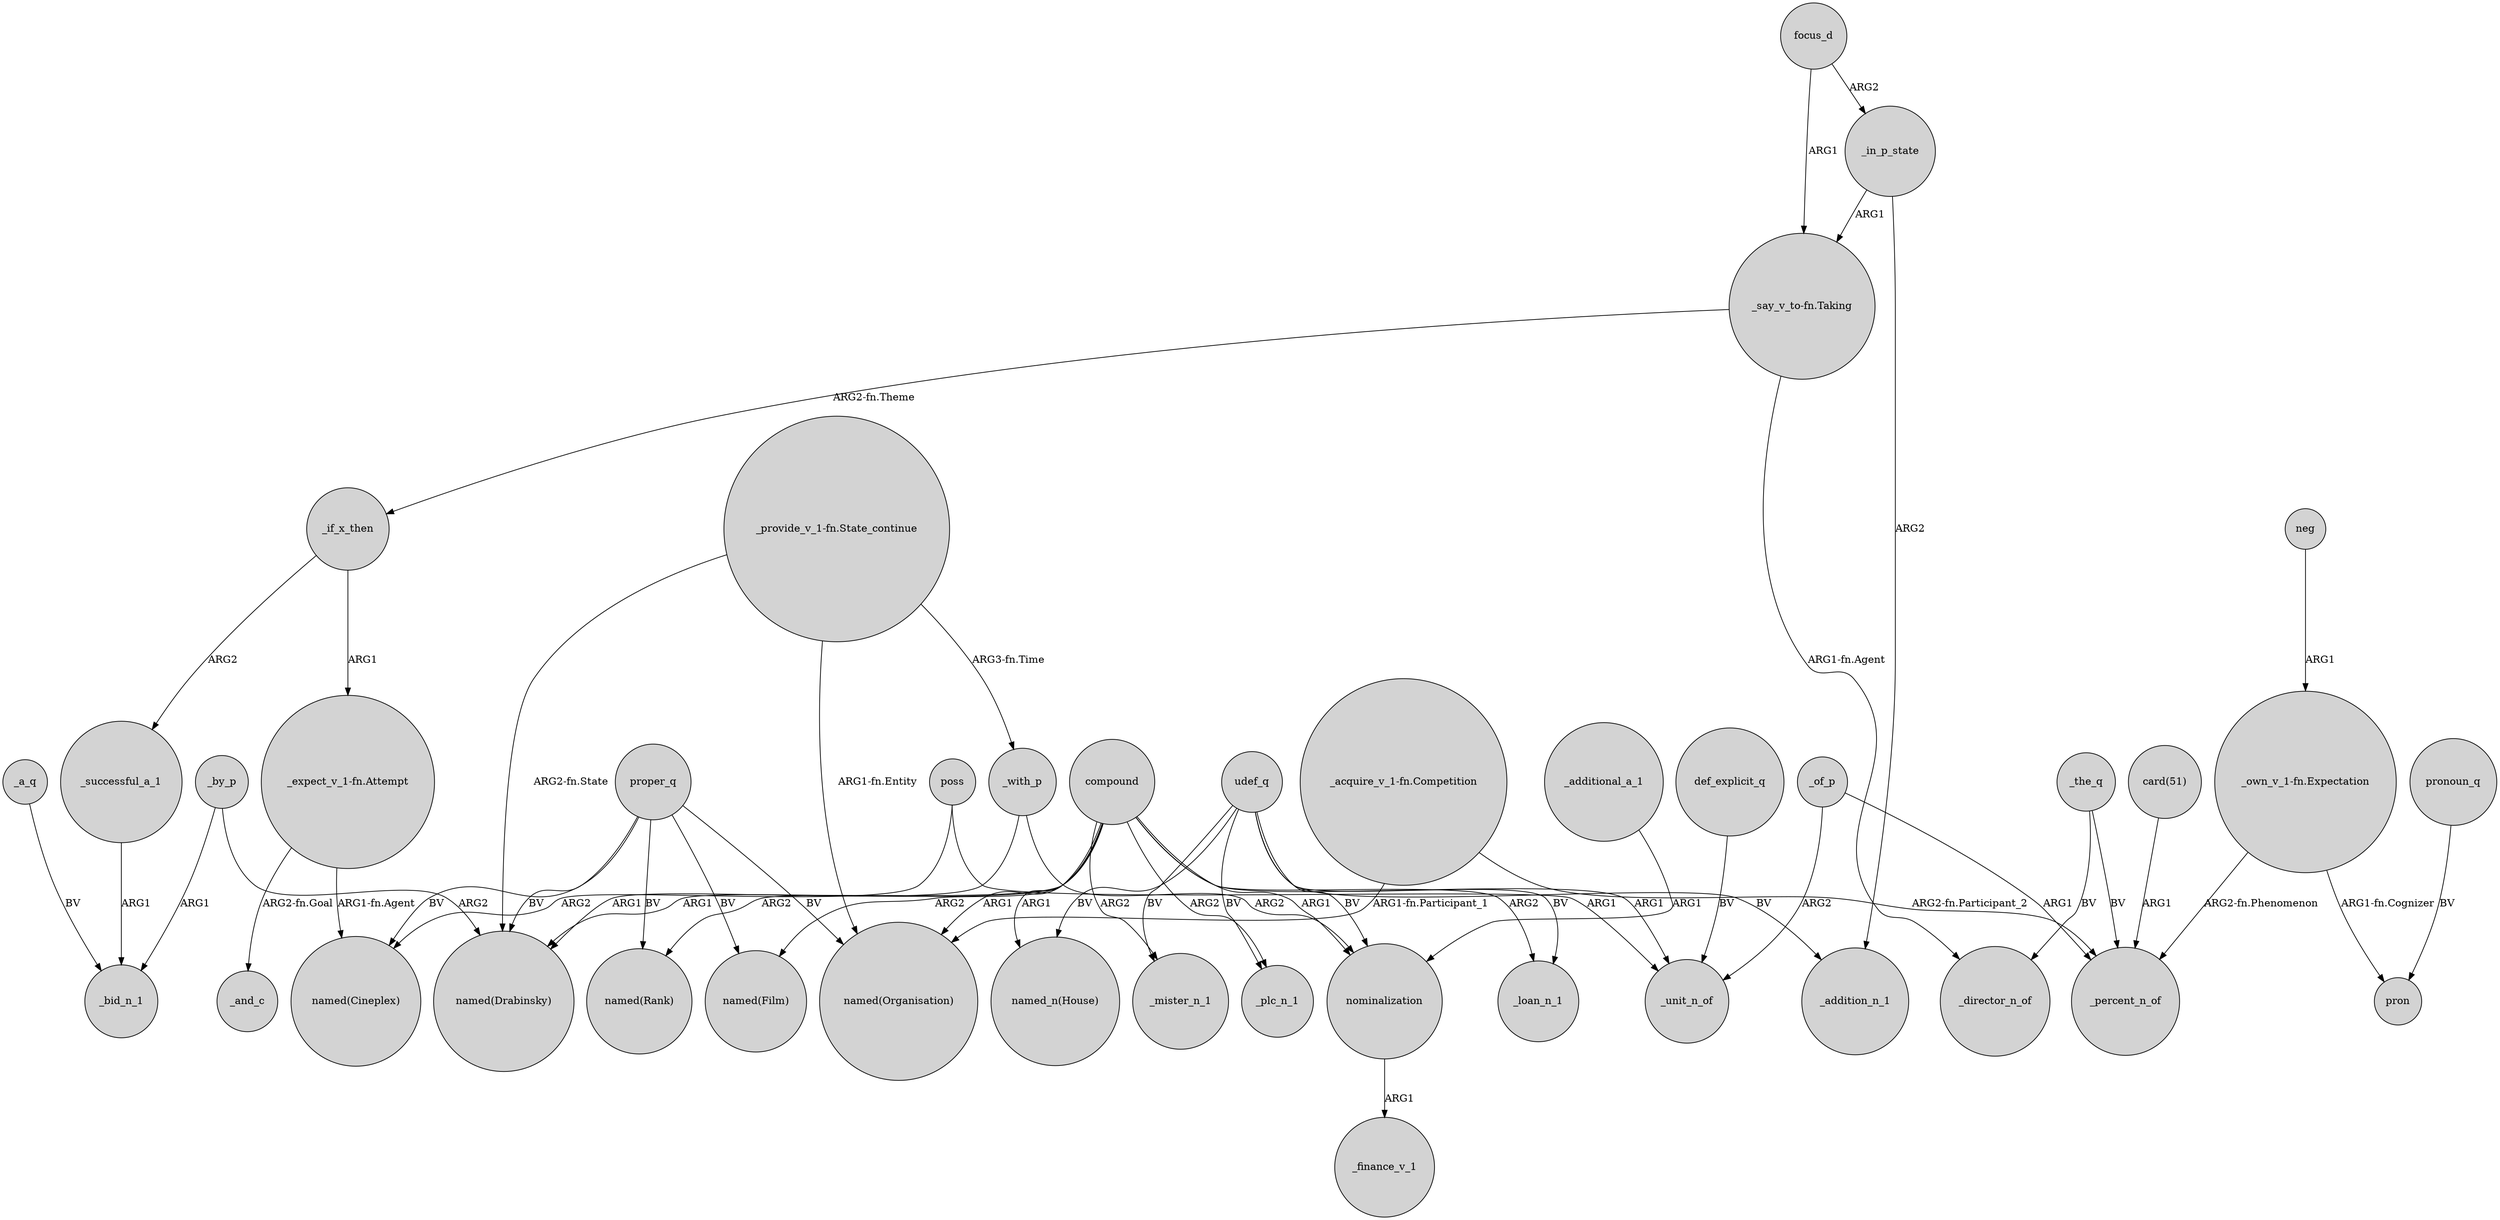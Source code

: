 digraph {
	node [shape=circle style=filled]
	_a_q -> _bid_n_1 [label=BV]
	"_provide_v_1-fn.State_continue" -> "named(Organisation)" [label="ARG1-fn.Entity"]
	compound -> _mister_n_1 [label=ARG2]
	focus_d -> _in_p_state [label=ARG2]
	proper_q -> "named(Cineplex)" [label=BV]
	"_say_v_to-fn.Taking" -> _director_n_of [label="ARG1-fn.Agent"]
	_in_p_state -> "_say_v_to-fn.Taking" [label=ARG1]
	"_acquire_v_1-fn.Competition" -> _percent_n_of [label="ARG2-fn.Participant_2"]
	_with_p -> "named(Drabinsky)" [label=ARG1]
	compound -> _plc_n_1 [label=ARG2]
	compound -> "named(Film)" [label=ARG2]
	nominalization -> _finance_v_1 [label=ARG1]
	focus_d -> "_say_v_to-fn.Taking" [label=ARG1]
	compound -> "named(Drabinsky)" [label=ARG1]
	poss -> "named(Cineplex)" [label=ARG2]
	_if_x_then -> _successful_a_1 [label=ARG2]
	_the_q -> _director_n_of [label=BV]
	udef_q -> _loan_n_1 [label=BV]
	udef_q -> nominalization [label=BV]
	compound -> "named_n(House)" [label=ARG1]
	"_acquire_v_1-fn.Competition" -> "named(Organisation)" [label="ARG1-fn.Participant_1"]
	_the_q -> _percent_n_of [label=BV]
	udef_q -> _addition_n_1 [label=BV]
	proper_q -> "named(Drabinsky)" [label=BV]
	proper_q -> "named(Rank)" [label=BV]
	udef_q -> _mister_n_1 [label=BV]
	_of_p -> _percent_n_of [label=ARG1]
	compound -> "named(Organisation)" [label=ARG1]
	_if_x_then -> "_expect_v_1-fn.Attempt" [label=ARG1]
	pronoun_q -> pron [label=BV]
	compound -> nominalization [label=ARG1]
	_additional_a_1 -> nominalization [label=ARG1]
	def_explicit_q -> _unit_n_of [label=BV]
	proper_q -> "named(Film)" [label=BV]
	"_provide_v_1-fn.State_continue" -> "named(Drabinsky)" [label="ARG2-fn.State"]
	proper_q -> "named(Organisation)" [label=BV]
	_by_p -> "named(Drabinsky)" [label=ARG2]
	_by_p -> _bid_n_1 [label=ARG1]
	"_expect_v_1-fn.Attempt" -> "named(Cineplex)" [label="ARG1-fn.Agent"]
	"_say_v_to-fn.Taking" -> _if_x_then [label="ARG2-fn.Theme"]
	"_own_v_1-fn.Expectation" -> pron [label="ARG1-fn.Cognizer"]
	neg -> "_own_v_1-fn.Expectation" [label=ARG1]
	"card(51)" -> _percent_n_of [label=ARG1]
	_in_p_state -> _addition_n_1 [label=ARG2]
	"_expect_v_1-fn.Attempt" -> _and_c [label="ARG2-fn.Goal"]
	_of_p -> _unit_n_of [label=ARG2]
	poss -> _unit_n_of [label=ARG1]
	compound -> _unit_n_of [label=ARG1]
	udef_q -> _plc_n_1 [label=BV]
	"_provide_v_1-fn.State_continue" -> _with_p [label="ARG3-fn.Time"]
	_successful_a_1 -> _bid_n_1 [label=ARG1]
	compound -> "named(Rank)" [label=ARG2]
	udef_q -> "named_n(House)" [label=BV]
	"_own_v_1-fn.Expectation" -> _percent_n_of [label="ARG2-fn.Phenomenon"]
	compound -> _loan_n_1 [label=ARG2]
	_with_p -> nominalization [label=ARG2]
}
